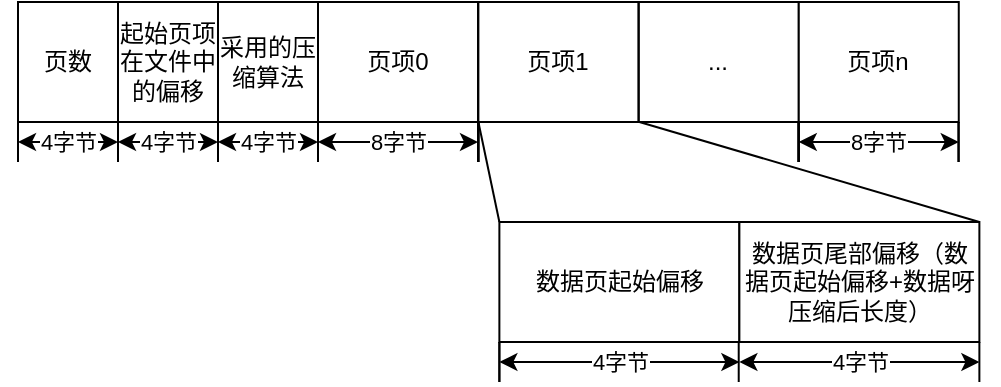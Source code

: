 <mxfile version="21.3.2" type="github">
  <diagram name="第 1 页" id="nfiXFMV_YMhWEJN2q5FG">
    <mxGraphModel dx="724" dy="393" grid="1" gridSize="10" guides="1" tooltips="1" connect="1" arrows="1" fold="1" page="1" pageScale="1" pageWidth="1169" pageHeight="827" math="0" shadow="0">
      <root>
        <mxCell id="0" />
        <mxCell id="1" parent="0" />
        <mxCell id="bfVwlvq-vdz3hnraVoUI-57" value="页数" style="rounded=0;whiteSpace=wrap;html=1;" vertex="1" parent="1">
          <mxGeometry x="70" y="130" width="50" height="60" as="geometry" />
        </mxCell>
        <mxCell id="bfVwlvq-vdz3hnraVoUI-58" value="" style="endArrow=none;html=1;rounded=0;" edge="1" parent="1">
          <mxGeometry width="50" height="50" relative="1" as="geometry">
            <mxPoint x="70" y="210" as="sourcePoint" />
            <mxPoint x="70" y="190" as="targetPoint" />
          </mxGeometry>
        </mxCell>
        <mxCell id="bfVwlvq-vdz3hnraVoUI-59" value="4字节" style="endArrow=classic;startArrow=classic;html=1;rounded=0;" edge="1" parent="1">
          <mxGeometry width="50" height="50" relative="1" as="geometry">
            <mxPoint x="70" y="200" as="sourcePoint" />
            <mxPoint x="120" y="200" as="targetPoint" />
          </mxGeometry>
        </mxCell>
        <mxCell id="bfVwlvq-vdz3hnraVoUI-60" value="" style="endArrow=none;html=1;rounded=0;" edge="1" parent="1">
          <mxGeometry width="50" height="50" relative="1" as="geometry">
            <mxPoint x="220" y="210" as="sourcePoint" />
            <mxPoint x="220" y="190" as="targetPoint" />
          </mxGeometry>
        </mxCell>
        <mxCell id="bfVwlvq-vdz3hnraVoUI-61" value="页项0" style="rounded=0;whiteSpace=wrap;html=1;" vertex="1" parent="1">
          <mxGeometry x="220" y="130" width="80" height="60" as="geometry" />
        </mxCell>
        <mxCell id="bfVwlvq-vdz3hnraVoUI-62" value="" style="endArrow=none;html=1;rounded=0;" edge="1" parent="1">
          <mxGeometry width="50" height="50" relative="1" as="geometry">
            <mxPoint x="220" y="210" as="sourcePoint" />
            <mxPoint x="220" y="190" as="targetPoint" />
          </mxGeometry>
        </mxCell>
        <mxCell id="bfVwlvq-vdz3hnraVoUI-63" value="8字节" style="endArrow=classic;startArrow=classic;html=1;rounded=0;" edge="1" parent="1">
          <mxGeometry width="50" height="50" relative="1" as="geometry">
            <mxPoint x="220" y="200" as="sourcePoint" />
            <mxPoint x="300" y="200" as="targetPoint" />
          </mxGeometry>
        </mxCell>
        <mxCell id="bfVwlvq-vdz3hnraVoUI-64" value="..." style="rounded=0;whiteSpace=wrap;html=1;" vertex="1" parent="1">
          <mxGeometry x="380.38" y="130" width="80" height="60" as="geometry" />
        </mxCell>
        <mxCell id="bfVwlvq-vdz3hnraVoUI-65" value="" style="endArrow=none;html=1;rounded=0;" edge="1" parent="1">
          <mxGeometry width="50" height="50" relative="1" as="geometry">
            <mxPoint x="460.38" y="210" as="sourcePoint" />
            <mxPoint x="460.38" y="190" as="targetPoint" />
          </mxGeometry>
        </mxCell>
        <mxCell id="bfVwlvq-vdz3hnraVoUI-66" value="" style="endArrow=none;html=1;rounded=0;" edge="1" parent="1">
          <mxGeometry width="50" height="50" relative="1" as="geometry">
            <mxPoint x="460.19" y="210" as="sourcePoint" />
            <mxPoint x="460.19" y="190" as="targetPoint" />
          </mxGeometry>
        </mxCell>
        <mxCell id="bfVwlvq-vdz3hnraVoUI-67" value="" style="endArrow=none;html=1;rounded=0;" edge="1" parent="1">
          <mxGeometry width="50" height="50" relative="1" as="geometry">
            <mxPoint x="460.38" y="210" as="sourcePoint" />
            <mxPoint x="460.38" y="190" as="targetPoint" />
          </mxGeometry>
        </mxCell>
        <mxCell id="bfVwlvq-vdz3hnraVoUI-68" value="页项n" style="rounded=0;whiteSpace=wrap;html=1;" vertex="1" parent="1">
          <mxGeometry x="460.38" y="130" width="80" height="60" as="geometry" />
        </mxCell>
        <mxCell id="bfVwlvq-vdz3hnraVoUI-69" value="" style="endArrow=none;html=1;rounded=0;" edge="1" parent="1">
          <mxGeometry width="50" height="50" relative="1" as="geometry">
            <mxPoint x="460.38" y="210" as="sourcePoint" />
            <mxPoint x="460.38" y="190" as="targetPoint" />
          </mxGeometry>
        </mxCell>
        <mxCell id="bfVwlvq-vdz3hnraVoUI-70" value="" style="endArrow=none;html=1;rounded=0;" edge="1" parent="1">
          <mxGeometry width="50" height="50" relative="1" as="geometry">
            <mxPoint x="540.38" y="210" as="sourcePoint" />
            <mxPoint x="540.38" y="190" as="targetPoint" />
          </mxGeometry>
        </mxCell>
        <mxCell id="bfVwlvq-vdz3hnraVoUI-71" value="8字节" style="endArrow=classic;startArrow=classic;html=1;rounded=0;" edge="1" parent="1">
          <mxGeometry width="50" height="50" relative="1" as="geometry">
            <mxPoint x="460.38" y="200" as="sourcePoint" />
            <mxPoint x="540.38" y="200" as="targetPoint" />
          </mxGeometry>
        </mxCell>
        <mxCell id="bfVwlvq-vdz3hnraVoUI-72" value="" style="endArrow=none;html=1;rounded=0;" edge="1" parent="1">
          <mxGeometry width="50" height="50" relative="1" as="geometry">
            <mxPoint x="540.19" y="210" as="sourcePoint" />
            <mxPoint x="540.19" y="190" as="targetPoint" />
          </mxGeometry>
        </mxCell>
        <mxCell id="bfVwlvq-vdz3hnraVoUI-73" value="" style="endArrow=none;html=1;rounded=0;" edge="1" parent="1">
          <mxGeometry width="50" height="50" relative="1" as="geometry">
            <mxPoint x="300.19" y="210" as="sourcePoint" />
            <mxPoint x="300.19" y="190" as="targetPoint" />
          </mxGeometry>
        </mxCell>
        <mxCell id="bfVwlvq-vdz3hnraVoUI-74" value="" style="endArrow=none;html=1;rounded=0;" edge="1" parent="1">
          <mxGeometry width="50" height="50" relative="1" as="geometry">
            <mxPoint x="300" y="210" as="sourcePoint" />
            <mxPoint x="300" y="190" as="targetPoint" />
          </mxGeometry>
        </mxCell>
        <mxCell id="bfVwlvq-vdz3hnraVoUI-75" value="" style="endArrow=none;html=1;rounded=0;" edge="1" parent="1">
          <mxGeometry width="50" height="50" relative="1" as="geometry">
            <mxPoint x="300.19" y="210" as="sourcePoint" />
            <mxPoint x="300.19" y="190" as="targetPoint" />
          </mxGeometry>
        </mxCell>
        <mxCell id="bfVwlvq-vdz3hnraVoUI-76" value="页项1" style="rounded=0;whiteSpace=wrap;html=1;" vertex="1" parent="1">
          <mxGeometry x="300.19" y="130" width="80" height="60" as="geometry" />
        </mxCell>
        <mxCell id="bfVwlvq-vdz3hnraVoUI-77" value="" style="endArrow=none;html=1;rounded=0;" edge="1" parent="1">
          <mxGeometry width="50" height="50" relative="1" as="geometry">
            <mxPoint x="300.19" y="210" as="sourcePoint" />
            <mxPoint x="300.19" y="190" as="targetPoint" />
          </mxGeometry>
        </mxCell>
        <mxCell id="bfVwlvq-vdz3hnraVoUI-78" value="" style="endArrow=none;html=1;rounded=0;entryX=0;entryY=1;entryDx=0;entryDy=0;exitX=0;exitY=0;exitDx=0;exitDy=0;" edge="1" parent="1" source="bfVwlvq-vdz3hnraVoUI-79" target="bfVwlvq-vdz3hnraVoUI-76">
          <mxGeometry width="50" height="50" relative="1" as="geometry">
            <mxPoint x="180.69" y="300" as="sourcePoint" />
            <mxPoint x="310.69" y="190" as="targetPoint" />
          </mxGeometry>
        </mxCell>
        <mxCell id="bfVwlvq-vdz3hnraVoUI-79" value="数据页起始偏移" style="rounded=0;whiteSpace=wrap;html=1;" vertex="1" parent="1">
          <mxGeometry x="310.69" y="240" width="120" height="60" as="geometry" />
        </mxCell>
        <mxCell id="bfVwlvq-vdz3hnraVoUI-80" value="数据页尾部偏移（数据页起始偏移+数据呀压缩后长度）" style="rounded=0;whiteSpace=wrap;html=1;" vertex="1" parent="1">
          <mxGeometry x="430.69" y="240" width="120" height="60" as="geometry" />
        </mxCell>
        <mxCell id="bfVwlvq-vdz3hnraVoUI-81" value="起始页项在文件中的偏移" style="rounded=0;whiteSpace=wrap;html=1;" vertex="1" parent="1">
          <mxGeometry x="120" y="130" width="50" height="60" as="geometry" />
        </mxCell>
        <mxCell id="bfVwlvq-vdz3hnraVoUI-82" value="" style="endArrow=none;html=1;rounded=0;" edge="1" parent="1">
          <mxGeometry width="50" height="50" relative="1" as="geometry">
            <mxPoint x="120" y="210" as="sourcePoint" />
            <mxPoint x="120" y="190" as="targetPoint" />
          </mxGeometry>
        </mxCell>
        <mxCell id="bfVwlvq-vdz3hnraVoUI-83" value="4字节" style="endArrow=classic;startArrow=classic;html=1;rounded=0;" edge="1" parent="1">
          <mxGeometry width="50" height="50" relative="1" as="geometry">
            <mxPoint x="120" y="200" as="sourcePoint" />
            <mxPoint x="170" y="200" as="targetPoint" />
          </mxGeometry>
        </mxCell>
        <mxCell id="bfVwlvq-vdz3hnraVoUI-84" value="" style="endArrow=none;html=1;rounded=0;" edge="1" parent="1">
          <mxGeometry width="50" height="50" relative="1" as="geometry">
            <mxPoint x="170" y="210" as="sourcePoint" />
            <mxPoint x="170" y="190" as="targetPoint" />
          </mxGeometry>
        </mxCell>
        <mxCell id="bfVwlvq-vdz3hnraVoUI-85" value="采用的压缩算法" style="rounded=0;whiteSpace=wrap;html=1;" vertex="1" parent="1">
          <mxGeometry x="170" y="130" width="50" height="60" as="geometry" />
        </mxCell>
        <mxCell id="bfVwlvq-vdz3hnraVoUI-86" value="" style="endArrow=none;html=1;rounded=0;" edge="1" parent="1">
          <mxGeometry width="50" height="50" relative="1" as="geometry">
            <mxPoint x="170" y="210" as="sourcePoint" />
            <mxPoint x="170" y="190" as="targetPoint" />
          </mxGeometry>
        </mxCell>
        <mxCell id="bfVwlvq-vdz3hnraVoUI-87" value="4字节" style="endArrow=classic;startArrow=classic;html=1;rounded=0;" edge="1" parent="1">
          <mxGeometry width="50" height="50" relative="1" as="geometry">
            <mxPoint x="170" y="200" as="sourcePoint" />
            <mxPoint x="220" y="200" as="targetPoint" />
          </mxGeometry>
        </mxCell>
        <mxCell id="bfVwlvq-vdz3hnraVoUI-88" value="" style="endArrow=none;html=1;rounded=0;exitX=1;exitY=0;exitDx=0;exitDy=0;" edge="1" parent="1" source="bfVwlvq-vdz3hnraVoUI-80">
          <mxGeometry width="50" height="50" relative="1" as="geometry">
            <mxPoint x="340.88" y="260" as="sourcePoint" />
            <mxPoint x="380.69" y="190" as="targetPoint" />
          </mxGeometry>
        </mxCell>
        <mxCell id="bfVwlvq-vdz3hnraVoUI-89" value="" style="endArrow=none;html=1;rounded=0;" edge="1" parent="1">
          <mxGeometry width="50" height="50" relative="1" as="geometry">
            <mxPoint x="310.69" y="320" as="sourcePoint" />
            <mxPoint x="310.69" y="300" as="targetPoint" />
          </mxGeometry>
        </mxCell>
        <mxCell id="bfVwlvq-vdz3hnraVoUI-90" value="" style="endArrow=none;html=1;rounded=0;" edge="1" parent="1">
          <mxGeometry width="50" height="50" relative="1" as="geometry">
            <mxPoint x="310.69" y="320" as="sourcePoint" />
            <mxPoint x="310.69" y="300" as="targetPoint" />
          </mxGeometry>
        </mxCell>
        <mxCell id="bfVwlvq-vdz3hnraVoUI-91" value="4字节" style="endArrow=classic;startArrow=classic;html=1;rounded=0;" edge="1" parent="1">
          <mxGeometry width="50" height="50" relative="1" as="geometry">
            <mxPoint x="310.69" y="310" as="sourcePoint" />
            <mxPoint x="430.69" y="310" as="targetPoint" />
          </mxGeometry>
        </mxCell>
        <mxCell id="bfVwlvq-vdz3hnraVoUI-92" value="" style="endArrow=none;html=1;rounded=0;" edge="1" parent="1">
          <mxGeometry width="50" height="50" relative="1" as="geometry">
            <mxPoint x="550.69" y="320" as="sourcePoint" />
            <mxPoint x="550.69" y="300" as="targetPoint" />
          </mxGeometry>
        </mxCell>
        <mxCell id="bfVwlvq-vdz3hnraVoUI-93" value="" style="endArrow=none;html=1;rounded=0;" edge="1" parent="1">
          <mxGeometry width="50" height="50" relative="1" as="geometry">
            <mxPoint x="430.36" y="320" as="sourcePoint" />
            <mxPoint x="430.36" y="300" as="targetPoint" />
          </mxGeometry>
        </mxCell>
        <mxCell id="bfVwlvq-vdz3hnraVoUI-94" value="4字节" style="endArrow=classic;startArrow=classic;html=1;rounded=0;" edge="1" parent="1">
          <mxGeometry width="50" height="50" relative="1" as="geometry">
            <mxPoint x="430.69" y="310" as="sourcePoint" />
            <mxPoint x="550.69" y="310" as="targetPoint" />
          </mxGeometry>
        </mxCell>
      </root>
    </mxGraphModel>
  </diagram>
</mxfile>
